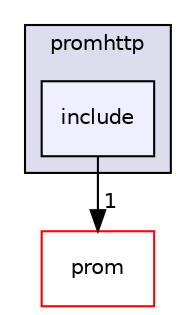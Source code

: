 digraph "promhttp/include" {
  compound=true
  node [ fontsize="10", fontname="Helvetica"];
  edge [ labelfontsize="10", labelfontname="Helvetica"];
  subgraph clusterdir_21619567660c3332e6a61228c76007f9 {
    graph [ bgcolor="#ddddee", pencolor="black", label="promhttp" fontname="Helvetica", fontsize="10", URL="dir_21619567660c3332e6a61228c76007f9.html"]
  dir_8d140c3a8bac3cd45205c9ea74fd211f [shape=box, label="include", style="filled", fillcolor="#eeeeff", pencolor="black", URL="dir_8d140c3a8bac3cd45205c9ea74fd211f.html"];
  }
  dir_2c63f04010e7ff462eba5e344f58cd21 [shape=box label="prom" fillcolor="white" style="filled" color="red" URL="dir_2c63f04010e7ff462eba5e344f58cd21.html"];
  dir_8d140c3a8bac3cd45205c9ea74fd211f->dir_2c63f04010e7ff462eba5e344f58cd21 [headlabel="1", labeldistance=1.5 headhref="dir_000003_000000.html"];
}
